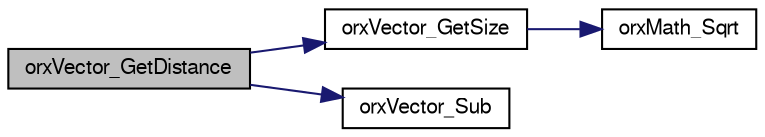 digraph G
{
  bgcolor="transparent";
  edge [fontname="FreeSans",fontsize=10,labelfontname="FreeSans",labelfontsize=10];
  node [fontname="FreeSans",fontsize=10,shape=record];
  rankdir=LR;
  Node1 [label="orxVector_GetDistance",height=0.2,width=0.4,color="black", fillcolor="grey75", style="filled" fontcolor="black"];
  Node1 -> Node2 [color="midnightblue",fontsize=10,style="solid",fontname="FreeSans"];
  Node2 [label="orxVector_GetSize",height=0.2,width=0.4,color="black",URL="$group__orx_vector.html#ge5b3efeea563fa5ebde35c356a7f75fd"];
  Node2 -> Node3 [color="midnightblue",fontsize=10,style="solid",fontname="FreeSans"];
  Node3 [label="orxMath_Sqrt",height=0.2,width=0.4,color="black",URL="$group__orx_math.html#g90e3dd3f1f4d89f28b56e92f1a0cd085"];
  Node1 -> Node4 [color="midnightblue",fontsize=10,style="solid",fontname="FreeSans"];
  Node4 [label="orxVector_Sub",height=0.2,width=0.4,color="black",URL="$group__orx_vector.html#g69deb6a7d017e531a4cbd0891bb2264d"];
}
